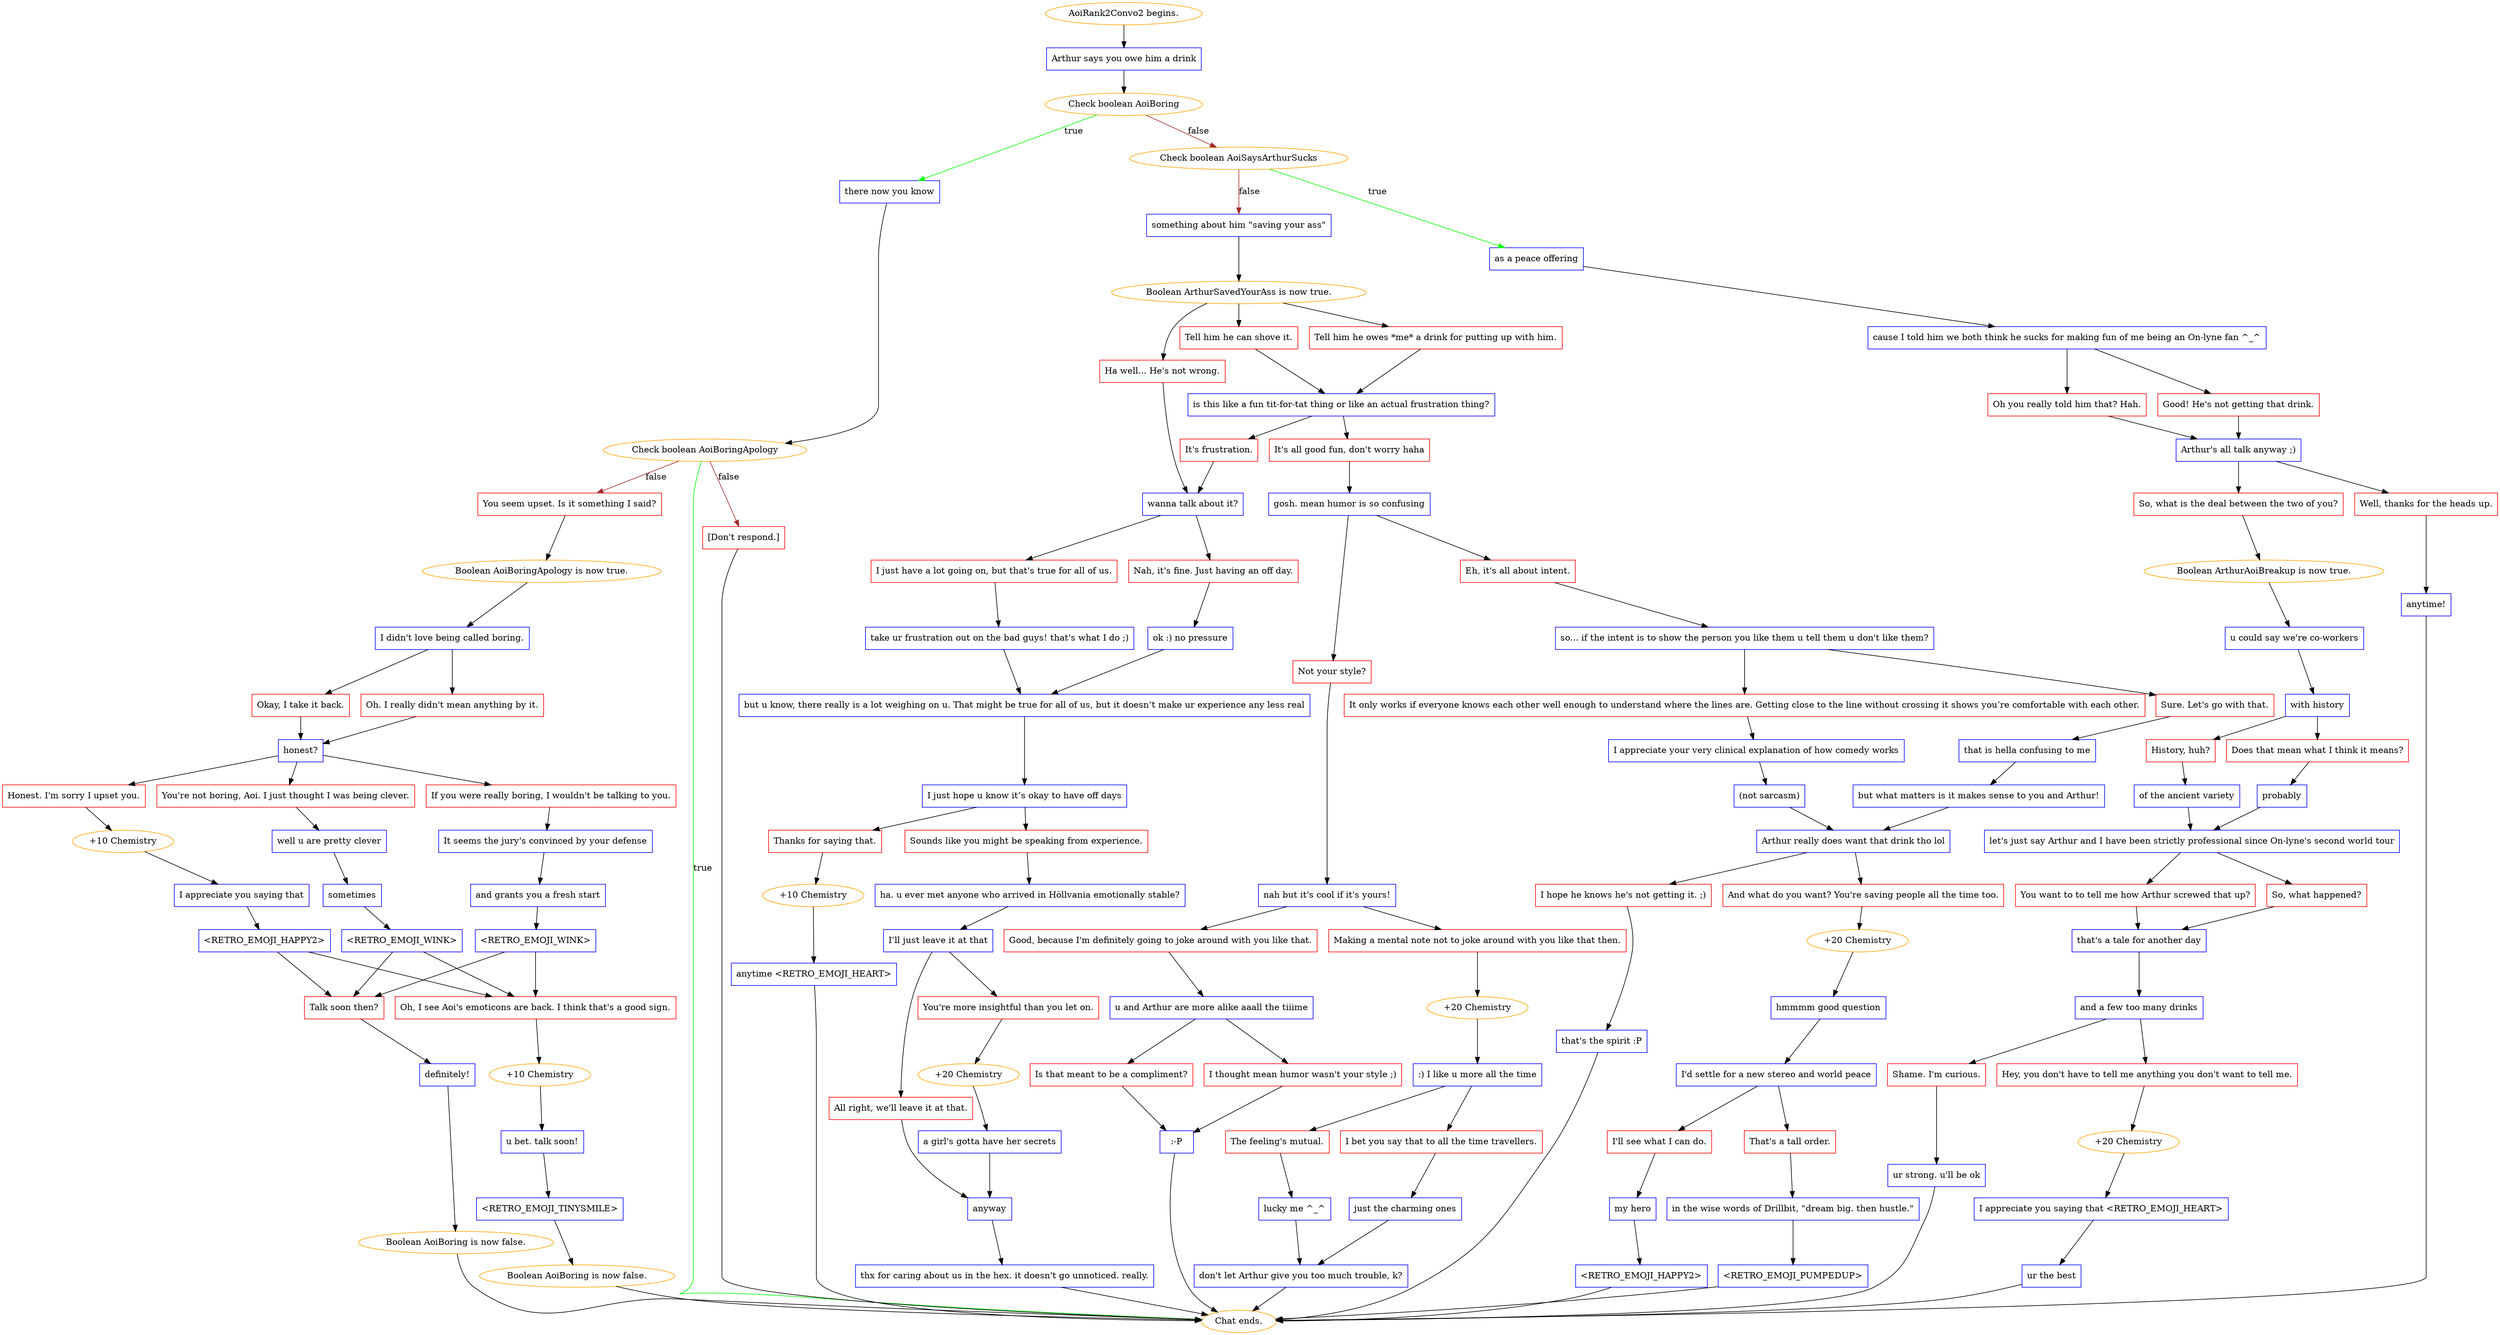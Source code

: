 digraph {
	"AoiRank2Convo2 begins." [color=orange];
		"AoiRank2Convo2 begins." -> 656;
	656 [label="Arthur says you owe him a drink",shape=box,color=blue];
		656 -> 658;
	658 [label="Check boolean AoiBoring",color=orange];
		658 -> 642 [label=true,color=green];
		658 -> 672 [label=false,color=brown];
	642 [label="there now you know",shape=box,color=blue];
		642 -> 638;
	672 [label="Check boolean AoiSaysArthurSucks",color=orange];
		672 -> 673 [label=true,color=green];
		672 -> 674 [label=false,color=brown];
	638 [label="Check boolean AoiBoringApology",color=orange];
		638 -> "Chat ends." [label=true,color=green];
		638 -> 648 [label=false,color=brown];
		638 -> 657 [label=false,color=brown];
	673 [label="as a peace offering",shape=box,color=blue];
		673 -> 675;
	674 [label="something about him \"saving your ass\"",shape=box,color=blue];
		674 -> 676;
	"Chat ends." [color=orange];
	648 [label="You seem upset. Is it something I said?",shape=box,color=red];
		648 -> 654;
	657 [label="[Don't respond.]",shape=box,color=red];
		657 -> "Chat ends.";
	675 [label="cause I told him we both think he sucks for making fun of me being an On-lyne fan ^_^",shape=box,color=blue];
		675 -> 677;
		675 -> 678;
	676 [label="Boolean ArthurSavedYourAss is now true.",color=orange];
		676 -> 704;
		676 -> 705;
		676 -> 706;
	654 [label="Boolean AoiBoringApology is now true.",color=orange];
		654 -> 671;
	677 [label="Good! He's not getting that drink.",shape=box,color=red];
		677 -> 679;
	678 [label="Oh you really told him that? Hah.",shape=box,color=red];
		678 -> 679;
	704 [label="Ha well... He's not wrong.",shape=box,color=red];
		704 -> 710;
	705 [label="Tell him he can shove it.",shape=box,color=red];
		705 -> 707;
	706 [label="Tell him he owes *me* a drink for putting up with him.",shape=box,color=red];
		706 -> 707;
	671 [label="I didn't love being called boring.",shape=box,color=blue];
		671 -> 647;
		671 -> 660;
	679 [label="Arthur's all talk anyway ;)",shape=box,color=blue];
		679 -> 681;
		679 -> 682;
	710 [label="wanna talk about it?",shape=box,color=blue];
		710 -> 712;
		710 -> 713;
	707 [label="is this like a fun tit-for-tat thing or like an actual frustration thing?",shape=box,color=blue];
		707 -> 708;
		707 -> 709;
	647 [label="Oh. I really didn't mean anything by it.",shape=box,color=red];
		647 -> 653;
	660 [label="Okay, I take it back.",shape=box,color=red];
		660 -> 653;
	681 [label="Well, thanks for the heads up.",shape=box,color=red];
		681 -> 680;
	682 [label="So, what is the deal between the two of you?",shape=box,color=red];
		682 -> 683;
	712 [label="Nah, it's fine. Just having an off day.",shape=box,color=red];
		712 -> 721;
	713 [label="I just have a lot going on, but that's true for all of us.",shape=box,color=red];
		713 -> 720;
	708 [label="It's frustration.",shape=box,color=red];
		708 -> 710;
	709 [label="It's all good fun, don't worry haha",shape=box,color=red];
		709 -> 711;
	653 [label="honest?",shape=box,color=blue];
		653 -> 646;
		653 -> 644;
		653 -> 667;
	680 [label="anytime!",shape=box,color=blue];
		680 -> "Chat ends.";
	683 [label="Boolean ArthurAoiBreakup is now true.",color=orange];
		683 -> 685;
	721 [label="ok :) no pressure",shape=box,color=blue];
		721 -> 722;
	720 [label="take ur frustration out on the bad guys! that's what I do ;)",shape=box,color=blue];
		720 -> 722;
	711 [label="gosh. mean humor is so confusing",shape=box,color=blue];
		711 -> 714;
		711 -> 715;
	646 [label="Honest. I'm sorry I upset you.",shape=box,color=red];
		646 -> 655;
	644 [label="You're not boring, Aoi. I just thought I was being clever.",shape=box,color=red];
		644 -> 668;
	667 [label="If you were really boring, I wouldn't be talking to you.",shape=box,color=red];
		667 -> 640;
	685 [label="u could say we're co-workers",shape=box,color=blue];
		685 -> 686;
	722 [label="but u know, there really is a lot weighing on u. That might be true for all of us, but it doesn’t make ur experience any less real",shape=box,color=blue];
		722 -> 723;
	714 [label="Not your style?",shape=box,color=red];
		714 -> 716;
	715 [label="Eh, it's all about intent.",shape=box,color=red];
		715 -> 717;
	655 [label="+10 Chemistry",color=orange];
		655 -> 662;
	668 [label="well u are pretty clever",shape=box,color=blue];
		668 -> 663;
	640 [label="It seems the jury's convinced by your defense",shape=box,color=blue];
		640 -> 643;
	686 [label="with history",shape=box,color=blue];
		686 -> 687;
		686 -> 688;
	723 [label="I just hope u know it’s okay to have off days",shape=box,color=blue];
		723 -> 729;
		723 -> 730;
	716 [label="nah but it's cool if it's yours!",shape=box,color=blue];
		716 -> 724;
		716 -> 725;
	717 [label="so... if the intent is to show the person you like them u tell them u don't like them?",shape=box,color=blue];
		717 -> 718;
		717 -> 719;
	662 [label="I appreciate you saying that",shape=box,color=blue];
		662 -> 652;
	663 [label="sometimes",shape=box,color=blue];
		663 -> 651;
	643 [label="and grants you a fresh start",shape=box,color=blue];
		643 -> 670;
	687 [label="Does that mean what I think it means?",shape=box,color=red];
		687 -> 689;
	688 [label="History, huh?",shape=box,color=red];
		688 -> 690;
	729 [label="Thanks for saying that.",shape=box,color=red];
		729 -> 736;
	730 [label="Sounds like you might be speaking from experience.",shape=box,color=red];
		730 -> 738;
	724 [label="Making a mental note not to joke around with you like that then.",shape=box,color=red];
		724 -> 728;
	725 [label="Good, because I'm definitely going to joke around with you like that.",shape=box,color=red];
		725 -> 727;
	718 [label="It only works if everyone knows each other well enough to understand where the lines are. Getting close to the line without crossing it shows you’re comfortable with each other.",shape=box,color=red];
		718 -> 747;
	719 [label="Sure. Let's go with that.",shape=box,color=red];
		719 -> 748;
	652 [label="<RETRO_EMOJI_HAPPY2>",shape=box,color=blue];
		652 -> 645;
		652 -> 661;
	651 [label="<RETRO_EMOJI_WINK>",shape=box,color=blue];
		651 -> 645;
		651 -> 661;
	670 [label="<RETRO_EMOJI_WINK>",shape=box,color=blue];
		670 -> 645;
		670 -> 661;
	689 [label="probably",shape=box,color=blue];
		689 -> 691;
	690 [label="of the ancient variety",shape=box,color=blue];
		690 -> 691;
	736 [label="+10 Chemistry",color=orange];
		736 -> 735;
	738 [label="ha. u ever met anyone who arrived in Höllvania emotionally stable?",shape=box,color=blue];
		738 -> 739;
	728 [label="+20 Chemistry",color=orange];
		728 -> 726;
	727 [label="u and Arthur are more alike aaall the tiiime",shape=box,color=blue];
		727 -> 731;
		727 -> 732;
	747 [label="I appreciate your very clinical explanation of how comedy works",shape=box,color=blue];
		747 -> 749;
	748 [label="that is hella confusing to me",shape=box,color=blue];
		748 -> 751;
	645 [label="Talk soon then?",shape=box,color=red];
		645 -> 641;
	661 [label="Oh, I see Aoi's emoticons are back. I think that's a good sign.",shape=box,color=red];
		661 -> 639;
	691 [label="let's just say Arthur and I have been strictly professional since On-lyne's second world tour",shape=box,color=blue];
		691 -> 692;
		691 -> 693;
	735 [label="anytime <RETRO_EMOJI_HEART>",shape=box,color=blue];
		735 -> "Chat ends.";
	739 [label="I’ll just leave it at that",shape=box,color=blue];
		739 -> 740;
		739 -> 741;
	726 [label=":) I like u more all the time",shape=box,color=blue];
		726 -> 1232;
		726 -> 1233;
	731 [label="Is that meant to be a compliment?",shape=box,color=red];
		731 -> 733;
	732 [label="I thought mean humor wasn't your style ;)",shape=box,color=red];
		732 -> 733;
	749 [label="(not sarcasm)",shape=box,color=blue];
		749 -> 752;
	751 [label="but what matters is it makes sense to you and Arthur!",shape=box,color=blue];
		751 -> 752;
	641 [label="definitely!",shape=box,color=blue];
		641 -> 664;
	639 [label="+10 Chemistry",color=orange];
		639 -> 659;
	692 [label="So, what happened?",shape=box,color=red];
		692 -> 694;
	693 [label="You want to to tell me how Arthur screwed that up?",shape=box,color=red];
		693 -> 694;
	740 [label="You're more insightful than you let on.",shape=box,color=red];
		740 -> 743;
	741 [label="All right, we'll leave it at that.",shape=box,color=red];
		741 -> 744;
	1232 [label="The feeling's mutual.",shape=box,color=red];
		1232 -> 1234;
	1233 [label="I bet you say that to all the time travellers.",shape=box,color=red];
		1233 -> 1235;
	733 [label=":-P",shape=box,color=blue];
		733 -> "Chat ends.";
	752 [label="Arthur really does want that drink tho lol",shape=box,color=blue];
		752 -> 750;
		752 -> 753;
	664 [label="Boolean AoiBoring is now false.",color=orange];
		664 -> "Chat ends.";
	659 [label="u bet. talk soon!",shape=box,color=blue];
		659 -> 649;
	694 [label="that's a tale for another day",shape=box,color=blue];
		694 -> 695;
	743 [label="+20 Chemistry",color=orange];
		743 -> 742;
	744 [label="anyway",shape=box,color=blue];
		744 -> 745;
	1234 [label="lucky me ^_^",shape=box,color=blue];
		1234 -> 1236;
	1235 [label="just the charming ones",shape=box,color=blue];
		1235 -> 1236;
	750 [label="I hope he knows he's not getting it. ;)",shape=box,color=red];
		750 -> 754;
	753 [label="And what do you want? You're saving people all the time too.",shape=box,color=red];
		753 -> 757;
	649 [label="<RETRO_EMOJI_TINYSMILE>",shape=box,color=blue];
		649 -> 650;
	695 [label="and a few too many drinks",shape=box,color=blue];
		695 -> 696;
		695 -> 697;
	742 [label="a girl's gotta have her secrets",shape=box,color=blue];
		742 -> 744;
	745 [label="thx for caring about us in the hex. it doesn't go unnoticed. really.",shape=box,color=blue];
		745 -> "Chat ends.";
	1236 [label="don't let Arthur give you too much trouble, k?",shape=box,color=blue];
		1236 -> "Chat ends.";
	754 [label="that's the spirit :P",shape=box,color=blue];
		754 -> "Chat ends.";
	757 [label="+20 Chemistry",color=orange];
		757 -> 756;
	650 [label="Boolean AoiBoring is now false.",color=orange];
		650 -> "Chat ends.";
	696 [label="Hey, you don't have to tell me anything you don't want to tell me.",shape=box,color=red];
		696 -> 701;
	697 [label="Shame. I'm curious.",shape=box,color=red];
		697 -> 699;
	756 [label="hmmmm good question",shape=box,color=blue];
		756 -> 758;
	701 [label="+20 Chemistry",color=orange];
		701 -> 698;
	699 [label="ur strong. u'll be ok",shape=box,color=blue];
		699 -> "Chat ends.";
	758 [label="I'd settle for a new stereo and world peace",shape=box,color=blue];
		758 -> 759;
		758 -> 760;
	698 [label="I appreciate you saying that <RETRO_EMOJI_HEART>",shape=box,color=blue];
		698 -> 702;
	759 [label="I'll see what I can do.",shape=box,color=red];
		759 -> 761;
	760 [label="That's a tall order.",shape=box,color=red];
		760 -> 762;
	702 [label="ur the best",shape=box,color=blue];
		702 -> "Chat ends.";
	761 [label="my hero",shape=box,color=blue];
		761 -> 763;
	762 [label="in the wise words of Drillbit, \"dream big. then hustle.\"",shape=box,color=blue];
		762 -> 764;
	763 [label="<RETRO_EMOJI_HAPPY2>",shape=box,color=blue];
		763 -> "Chat ends.";
	764 [label="<RETRO_EMOJI_PUMPEDUP>",shape=box,color=blue];
		764 -> "Chat ends.";
}